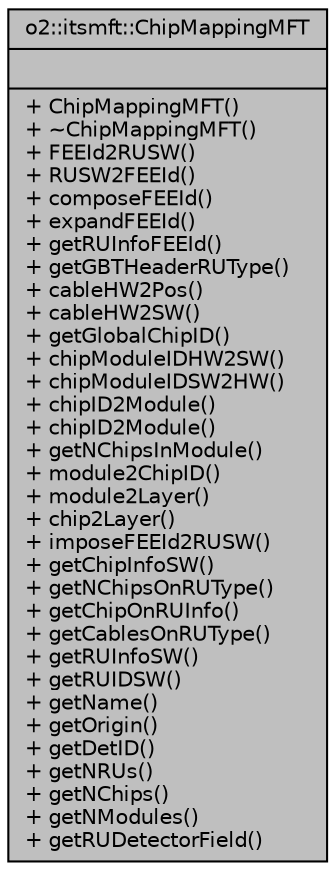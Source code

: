 digraph "o2::itsmft::ChipMappingMFT"
{
 // INTERACTIVE_SVG=YES
  bgcolor="transparent";
  edge [fontname="Helvetica",fontsize="10",labelfontname="Helvetica",labelfontsize="10"];
  node [fontname="Helvetica",fontsize="10",shape=record];
  Node1 [label="{o2::itsmft::ChipMappingMFT\n||+ ChipMappingMFT()\l+ ~ChipMappingMFT()\l+ FEEId2RUSW()\l+ RUSW2FEEId()\l+ composeFEEId()\l+ expandFEEId()\l+ getRUInfoFEEId()\l+ getGBTHeaderRUType()\l+ cableHW2Pos()\l+ cableHW2SW()\l+ getGlobalChipID()\l+ chipModuleIDHW2SW()\l+ chipModuleIDSW2HW()\l+ chipID2Module()\l+ chipID2Module()\l+ getNChipsInModule()\l+ module2ChipID()\l+ module2Layer()\l+ chip2Layer()\l+ imposeFEEId2RUSW()\l+ getChipInfoSW()\l+ getNChipsOnRUType()\l+ getChipOnRUInfo()\l+ getCablesOnRUType()\l+ getRUInfoSW()\l+ getRUIDSW()\l+ getName()\l+ getOrigin()\l+ getDetID()\l+ getNRUs()\l+ getNChips()\l+ getNModules()\l+ getRUDetectorField()\l}",height=0.2,width=0.4,color="black", fillcolor="grey75", style="filled", fontcolor="black"];
}
